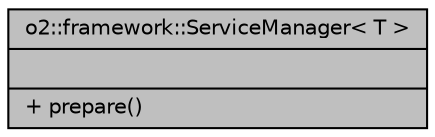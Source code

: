 digraph "o2::framework::ServiceManager&lt; T &gt;"
{
 // INTERACTIVE_SVG=YES
  bgcolor="transparent";
  edge [fontname="Helvetica",fontsize="10",labelfontname="Helvetica",labelfontsize="10"];
  node [fontname="Helvetica",fontsize="10",shape=record];
  Node1 [label="{o2::framework::ServiceManager\< T \>\n||+ prepare()\l}",height=0.2,width=0.4,color="black", fillcolor="grey75", style="filled", fontcolor="black"];
}
